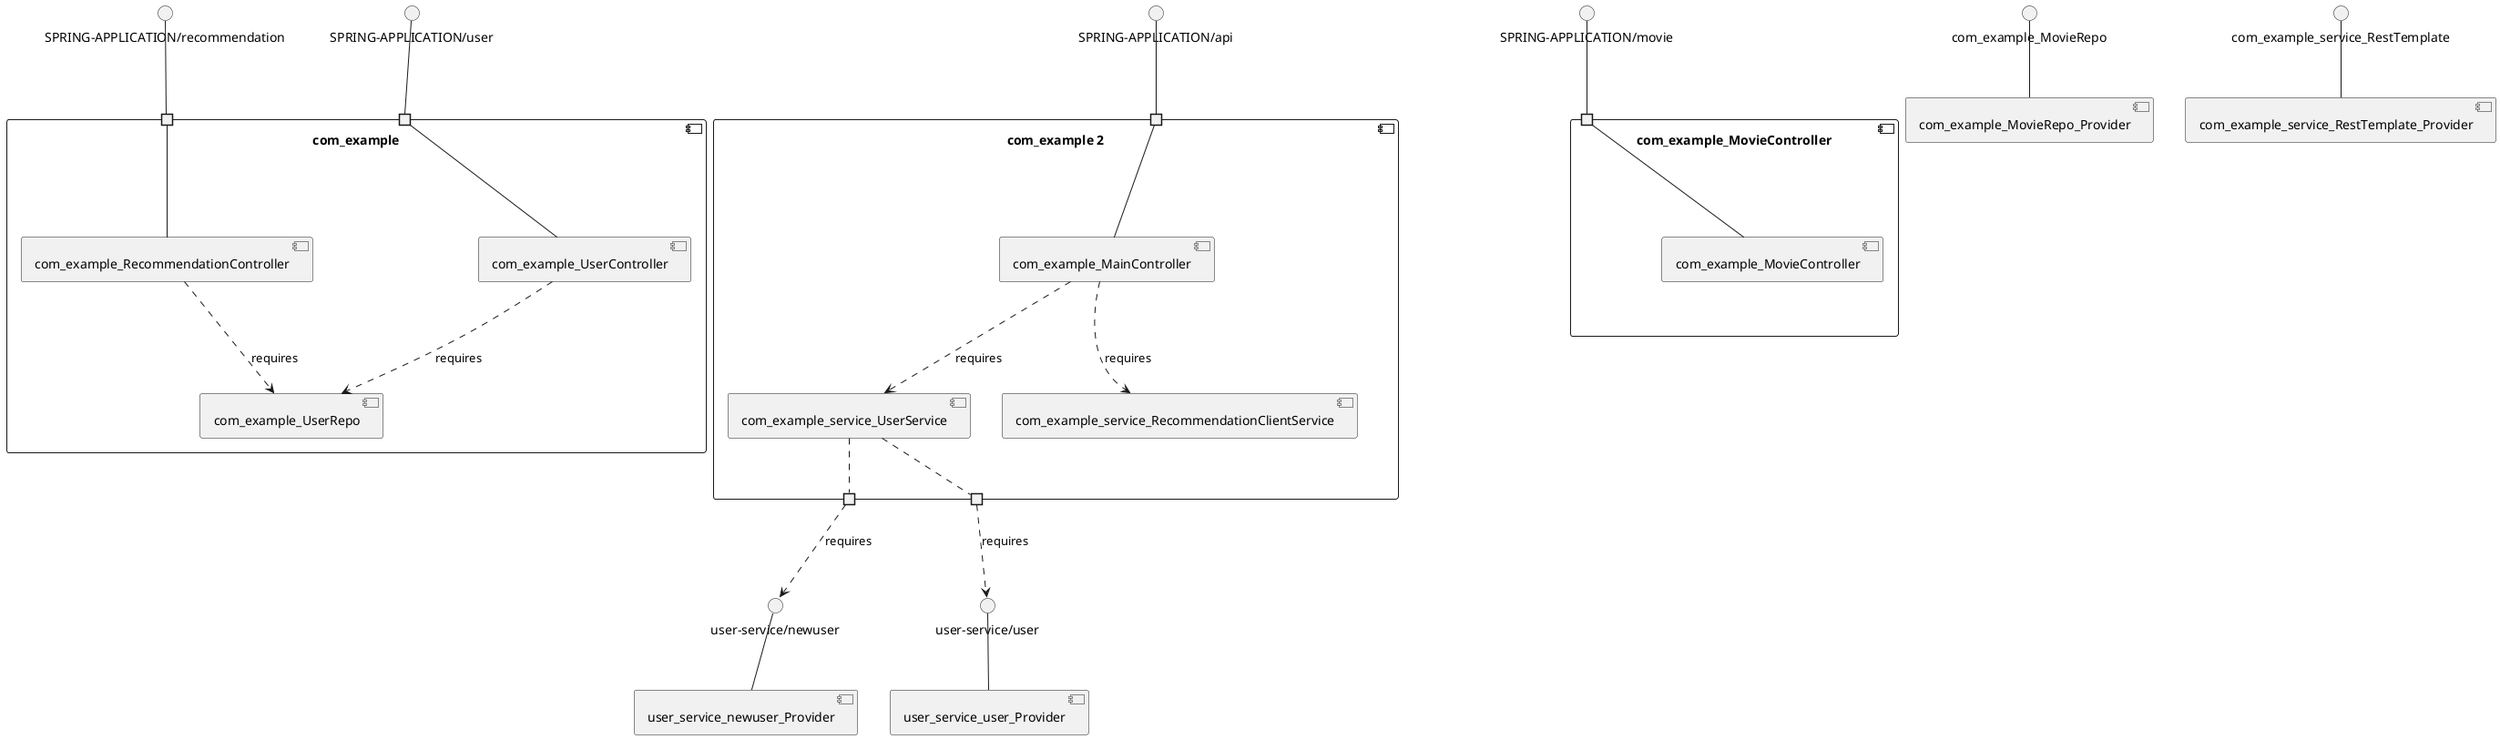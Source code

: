 @startuml
skinparam fixCircleLabelOverlapping true
skinparam componentStyle uml2
component "com_example\n\n\n\n\n\n" {
[com_example_UserController]
[com_example_RecommendationController]
[com_example_UserRepo]
portin " " as com_example_requires_SPRING_APPLICATION_recommendation
portin " " as com_example_requires_SPRING_APPLICATION_user
[com_example_UserController]..>[com_example_UserRepo] : requires
[com_example_RecommendationController]..>[com_example_UserRepo] : requires
"com_example_requires_SPRING_APPLICATION_recommendation"--[com_example_RecommendationController]
"com_example_requires_SPRING_APPLICATION_user"--[com_example_UserController]
}
interface "SPRING-APPLICATION/recommendation" as interface.SPRING_APPLICATION_recommendation
interface.SPRING_APPLICATION_recommendation--"com_example_requires_SPRING_APPLICATION_recommendation"
interface "SPRING-APPLICATION/user" as interface.SPRING_APPLICATION_user
interface.SPRING_APPLICATION_user--"com_example_requires_SPRING_APPLICATION_user"
component "com_example 2\n\n\n\n\n\n" {
[com_example_service_RecommendationClientService]
[com_example_service_UserService]
[com_example_MainController]
portin " " as com_example_2_requires_SPRING_APPLICATION_api
portout " " as com_example_2_provides_user_service_newuser
portout " " as com_example_2_provides_user_service_user
[com_example_MainController]..>[com_example_service_UserService] : requires
[com_example_MainController]..>[com_example_service_RecommendationClientService] : requires
"com_example_2_requires_SPRING_APPLICATION_api"--[com_example_MainController]
[com_example_service_UserService].."com_example_2_provides_user_service_newuser"
[com_example_service_UserService].."com_example_2_provides_user_service_user"
}
interface "SPRING-APPLICATION/api" as interface.SPRING_APPLICATION_api
interface.SPRING_APPLICATION_api--"com_example_2_requires_SPRING_APPLICATION_api"
interface "user-service/newuser" as interface.user_service_newuser
"com_example_2_provides_user_service_newuser"..>interface.user_service_newuser : requires
interface "user-service/user" as interface.user_service_user
"com_example_2_provides_user_service_user"..>interface.user_service_user : requires
component "com_example_MovieController\n\n\n\n\n\n" {
[com_example_MovieController]
portin " " as com_example_MovieController_requires_SPRING_APPLICATION_movie
"com_example_MovieController_requires_SPRING_APPLICATION_movie"--[com_example_MovieController]
}
interface "SPRING-APPLICATION/movie" as interface.SPRING_APPLICATION_movie
interface.SPRING_APPLICATION_movie--"com_example_MovieController_requires_SPRING_APPLICATION_movie"
interface "com_example_MovieRepo" as interface.com_example_MovieRepo
interface.com_example_MovieRepo--[com_example_MovieRepo_Provider]
interface "com_example_service_RestTemplate" as interface.com_example_service_RestTemplate
interface.com_example_service_RestTemplate--[com_example_service_RestTemplate_Provider]
interface "user-service/newuser" as interface.user_service_newuser
interface.user_service_newuser--[user_service_newuser_Provider]
interface "user-service/user" as interface.user_service_user
interface.user_service_user--[user_service_user_Provider]

@enduml
